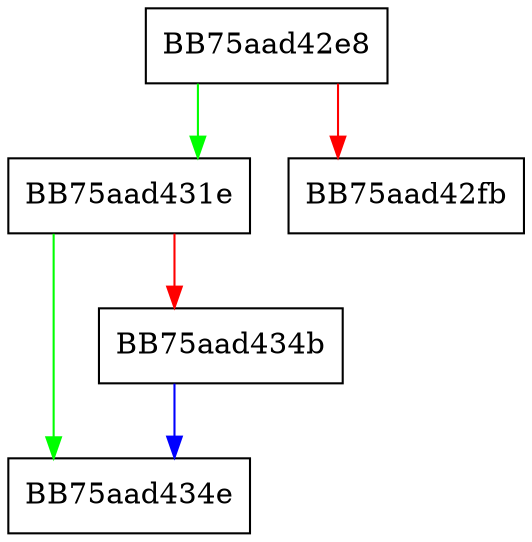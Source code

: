 digraph start_capture {
  node [shape="box"];
  graph [splines=ortho];
  BB75aad42e8 -> BB75aad431e [color="green"];
  BB75aad42e8 -> BB75aad42fb [color="red"];
  BB75aad431e -> BB75aad434e [color="green"];
  BB75aad431e -> BB75aad434b [color="red"];
  BB75aad434b -> BB75aad434e [color="blue"];
}